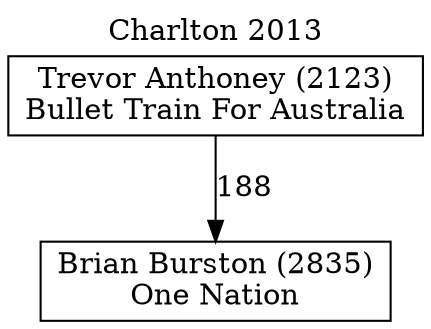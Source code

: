// House preference flow
digraph "Brian Burston (2835)_Charlton_2013" {
	graph [label="Charlton 2013" labelloc=t mclimit=10]
	node [shape=box]
	"Brian Burston (2835)" [label="Brian Burston (2835)
One Nation"]
	"Trevor Anthoney (2123)" [label="Trevor Anthoney (2123)
Bullet Train For Australia"]
	"Trevor Anthoney (2123)" -> "Brian Burston (2835)" [label=188]
}
